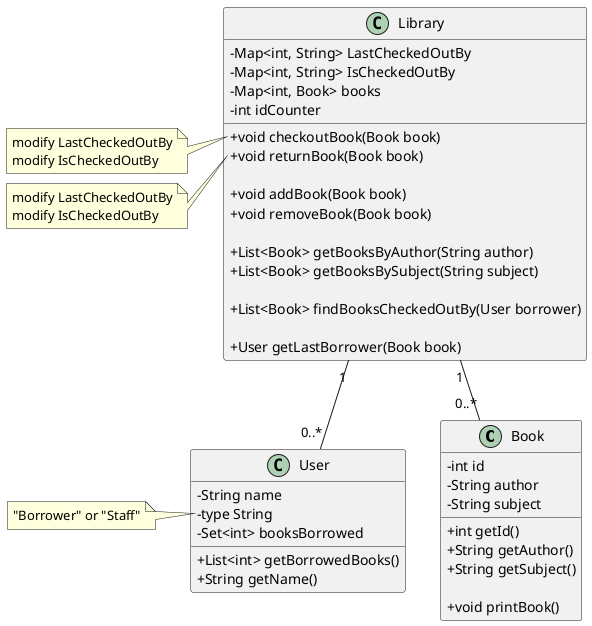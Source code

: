 @startuml
skinparam classAttributeIconSize 0

class Book{
    -int id
    -String author
    -String subject

    +int getId()
    +String getAuthor()
    +String getSubject()

    +void printBook()
}

class User{
    -String name
    -type String
    -Set<int> booksBorrowed
    +List<int> getBorrowedBooks()
    +String getName()
}
note left of User::type
    "Borrower" or "Staff"
end note


class Library{

    'store last borrower of a book'
    -Map<int, String> LastCheckedOutBy 
    -Map<int, String> IsCheckedOutBy
    -Map<int, Book> books
    -int idCounter


    +void checkoutBook(Book book)
    +void returnBook(Book book)

    +void addBook(Book book)
    +void removeBook(Book book)

    +List<Book> getBooksByAuthor(String author)
    +List<Book> getBooksBySubject(String subject)

    +List<Book> findBooksCheckedOutBy(User borrower)

    +User getLastBorrower(Book book)

}

Library "1" -- "0..*" Book
Library "1" -- "0..*" User

note left of  Library::checkoutBook
    modify LastCheckedOutBy
    modify IsCheckedOutBy
end note

note left of  Library::returnBook
    modify LastCheckedOutBy
    modify IsCheckedOutBy
end note
@enduml